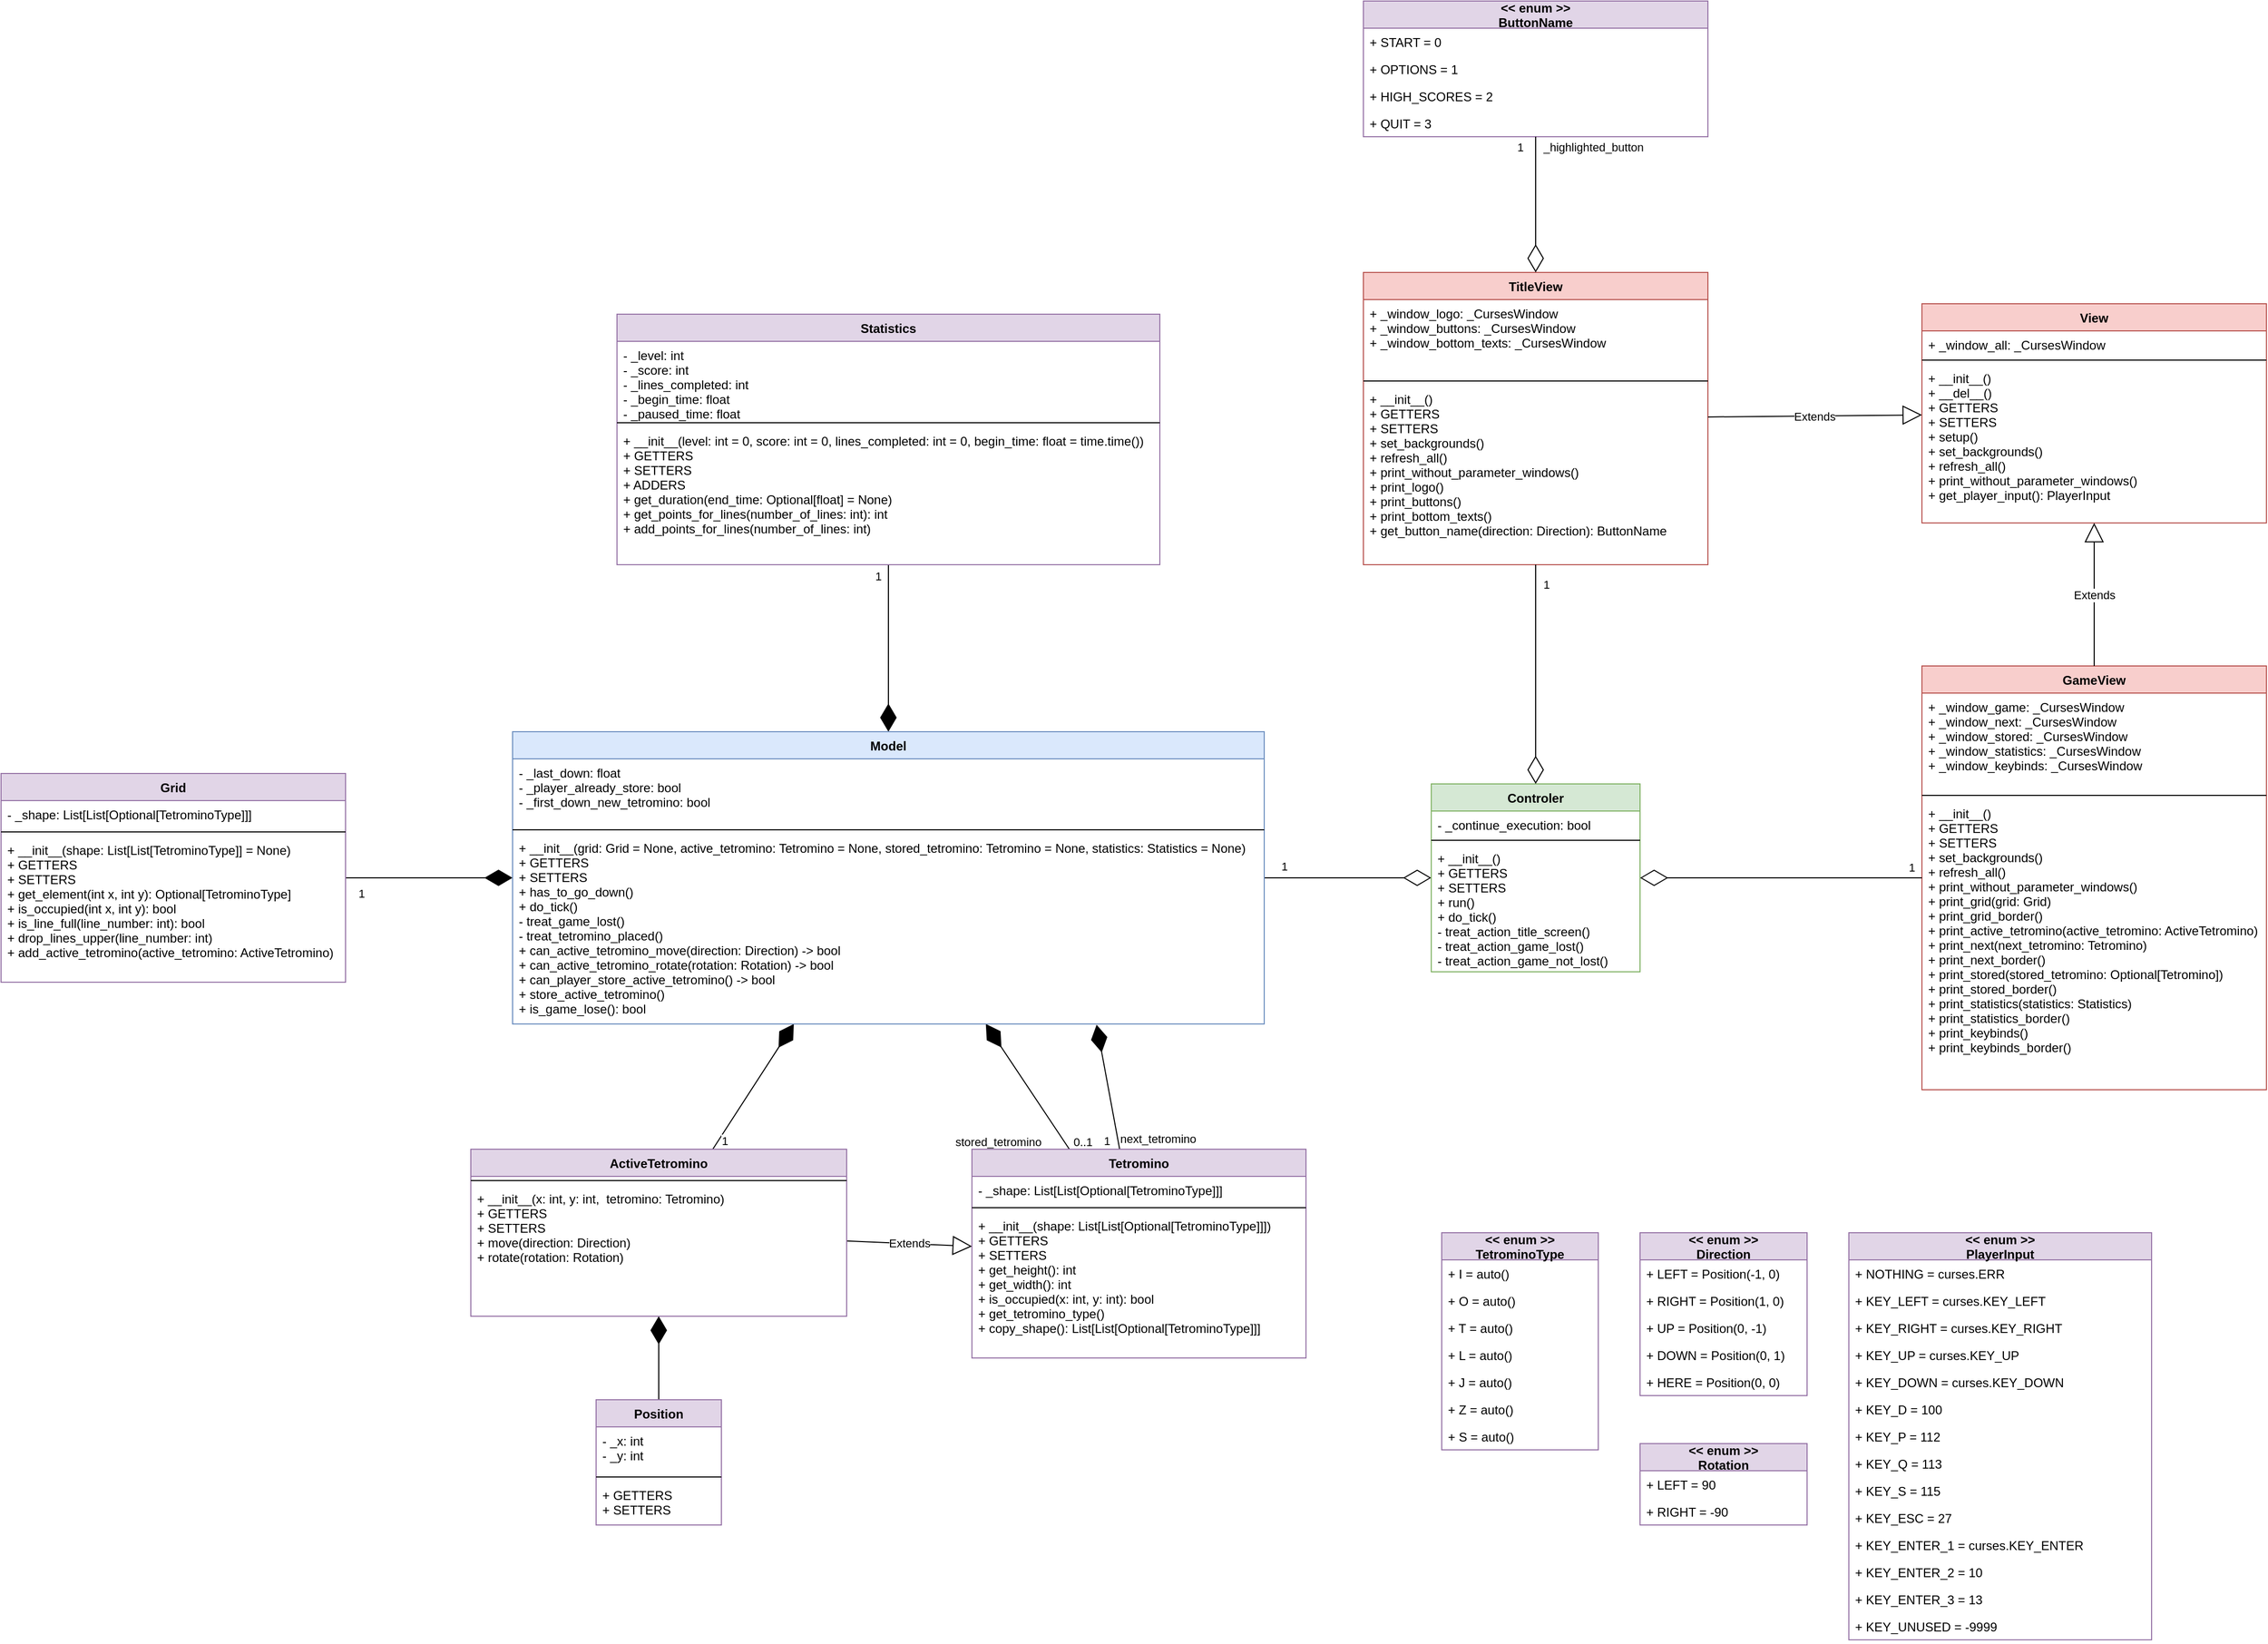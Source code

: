 <mxfile version="14.1.8" type="device"><diagram id="LG4WflgYfopz1KUowW6H" name="Page-1"><mxGraphModel dx="2118" dy="1608" grid="1" gridSize="10" guides="1" tooltips="1" connect="1" arrows="0" fold="1" page="0" pageScale="1" pageWidth="827" pageHeight="1169" math="0" shadow="0"><root><mxCell id="0"/><mxCell id="1" parent="0"/><mxCell id="iFen5r1rHBEtQb6zMY1m-44" value="" style="endArrow=diamondThin;endFill=1;endSize=24;html=1;" parent="1" source="iFen5r1rHBEtQb6zMY1m-32" target="iFen5r1rHBEtQb6zMY1m-1" edge="1"><mxGeometry width="160" relative="1" as="geometry"><mxPoint y="364" as="sourcePoint"/><mxPoint y="310" as="targetPoint"/></mxGeometry></mxCell><mxCell id="iFen5r1rHBEtQb6zMY1m-71" value="1" style="edgeLabel;html=1;align=center;verticalAlign=middle;resizable=0;points=[];" parent="iFen5r1rHBEtQb6zMY1m-44" vertex="1" connectable="0"><mxGeometry x="-0.359" y="2" relative="1" as="geometry"><mxPoint x="-12" y="-41" as="offset"/></mxGeometry></mxCell><mxCell id="iFen5r1rHBEtQb6zMY1m-59" value="" style="endArrow=diamondThin;endFill=1;endSize=24;html=1;" parent="1" source="iFen5r1rHBEtQb6zMY1m-61" target="iFen5r1rHBEtQb6zMY1m-1" edge="1"><mxGeometry width="160" relative="1" as="geometry"><mxPoint x="270.0" y="388" as="sourcePoint"/><mxPoint x="80" y="262" as="targetPoint"/></mxGeometry></mxCell><mxCell id="iFen5r1rHBEtQb6zMY1m-60" value="1" style="edgeLabel;html=1;align=center;verticalAlign=middle;resizable=0;points=[];" parent="iFen5r1rHBEtQb6zMY1m-59" vertex="1" connectable="0"><mxGeometry x="-0.109" y="1" relative="1" as="geometry"><mxPoint x="-56.86" y="16.0" as="offset"/></mxGeometry></mxCell><mxCell id="iFen5r1rHBEtQb6zMY1m-72" value="" style="endArrow=diamondThin;endFill=1;endSize=24;html=1;" parent="1" source="iFen5r1rHBEtQb6zMY1m-65" target="iFen5r1rHBEtQb6zMY1m-1" edge="1"><mxGeometry width="160" relative="1" as="geometry"><mxPoint x="-40" y="372" as="sourcePoint"/><mxPoint x="20" y="302" as="targetPoint"/></mxGeometry></mxCell><mxCell id="iFen5r1rHBEtQb6zMY1m-74" value="stored_tetromino" style="edgeLabel;html=1;align=center;verticalAlign=middle;resizable=0;points=[];" parent="iFen5r1rHBEtQb6zMY1m-72" vertex="1" connectable="0"><mxGeometry x="-0.534" relative="1" as="geometry"><mxPoint x="-50.41" y="20.48" as="offset"/></mxGeometry></mxCell><mxCell id="moJaDbSJVLeKUr4o8YDT-9" value="0..1" style="edgeLabel;html=1;align=center;verticalAlign=middle;resizable=0;points=[];" parent="iFen5r1rHBEtQb6zMY1m-72" vertex="1" connectable="0"><mxGeometry x="-0.38" y="-1" relative="1" as="geometry"><mxPoint x="36.38" y="30.77" as="offset"/></mxGeometry></mxCell><mxCell id="iFen5r1rHBEtQb6zMY1m-75" value="" style="endArrow=diamondThin;endFill=1;endSize=24;html=1;" parent="1" source="MVBauPSFIROXOEQPaAqL-12" target="iFen5r1rHBEtQb6zMY1m-1" edge="1"><mxGeometry width="160" relative="1" as="geometry"><mxPoint x="-80" y="362" as="sourcePoint"/><mxPoint x="-54.717" y="270" as="targetPoint"/><Array as="points"/></mxGeometry></mxCell><mxCell id="iFen5r1rHBEtQb6zMY1m-76" value="1" style="edgeLabel;html=1;align=center;verticalAlign=middle;resizable=0;points=[];" parent="iFen5r1rHBEtQb6zMY1m-75" vertex="1" connectable="0"><mxGeometry x="-0.702" relative="1" as="geometry"><mxPoint x="-1.1" y="10.05" as="offset"/></mxGeometry></mxCell><mxCell id="MVBauPSFIROXOEQPaAqL-9" value="" style="endArrow=diamondThin;endFill=1;endSize=24;html=1;" parent="1" source="MVBauPSFIROXOEQPaAqL-5" target="MVBauPSFIROXOEQPaAqL-12" edge="1"><mxGeometry width="160" relative="1" as="geometry"><mxPoint x="-770" y="340" as="sourcePoint"/><mxPoint x="-610" y="340" as="targetPoint"/></mxGeometry></mxCell><mxCell id="MVBauPSFIROXOEQPaAqL-16" value="1" style="edgeLabel;html=1;align=center;verticalAlign=middle;resizable=0;points=[];" parent="MVBauPSFIROXOEQPaAqL-9" vertex="1" connectable="0"><mxGeometry x="-0.307" y="1" relative="1" as="geometry"><mxPoint x="-28.13" y="30.75" as="offset"/></mxGeometry></mxCell><mxCell id="MVBauPSFIROXOEQPaAqL-18" value="Extends" style="endArrow=block;endSize=16;endFill=0;html=1;" parent="1" source="MVBauPSFIROXOEQPaAqL-12" target="iFen5r1rHBEtQb6zMY1m-65" edge="1"><mxGeometry width="160" relative="1" as="geometry"><mxPoint x="-800" y="380" as="sourcePoint"/><mxPoint x="-640" y="380" as="targetPoint"/></mxGeometry></mxCell><mxCell id="OhlwuKTcIDxxPLKMGdSg-33" value="" style="endArrow=diamondThin;endFill=0;endSize=24;html=1;" parent="1" source="iFen5r1rHBEtQb6zMY1m-1" target="iFen5r1rHBEtQb6zMY1m-9" edge="1"><mxGeometry width="160" relative="1" as="geometry"><mxPoint x="130" y="360" as="sourcePoint"/><mxPoint x="290" y="360" as="targetPoint"/></mxGeometry></mxCell><mxCell id="OhlwuKTcIDxxPLKMGdSg-35" value="1" style="edgeLabel;html=1;align=center;verticalAlign=middle;resizable=0;points=[];" parent="OhlwuKTcIDxxPLKMGdSg-33" vertex="1" connectable="0"><mxGeometry x="-0.552" y="-1" relative="1" as="geometry"><mxPoint x="-16.91" y="-11.79" as="offset"/></mxGeometry></mxCell><mxCell id="moJaDbSJVLeKUr4o8YDT-6" value="" style="endArrow=diamondThin;endFill=1;endSize=24;html=1;entryX=0.777;entryY=1.004;entryDx=0;entryDy=0;entryPerimeter=0;" parent="1" source="iFen5r1rHBEtQb6zMY1m-65" target="iFen5r1rHBEtQb6zMY1m-4" edge="1"><mxGeometry width="160" relative="1" as="geometry"><mxPoint x="-76.583" y="460" as="sourcePoint"/><mxPoint x="110" y="310" as="targetPoint"/></mxGeometry></mxCell><mxCell id="moJaDbSJVLeKUr4o8YDT-7" value="1" style="edgeLabel;html=1;align=center;verticalAlign=middle;resizable=0;points=[];" parent="moJaDbSJVLeKUr4o8YDT-6" vertex="1" connectable="0"><mxGeometry x="-0.702" relative="1" as="geometry"><mxPoint x="-9.9" y="9.34" as="offset"/></mxGeometry></mxCell><mxCell id="moJaDbSJVLeKUr4o8YDT-8" value="next_tetromino" style="edgeLabel;html=1;align=center;verticalAlign=middle;resizable=0;points=[];" parent="moJaDbSJVLeKUr4o8YDT-6" vertex="1" connectable="0"><mxGeometry x="-0.534" relative="1" as="geometry"><mxPoint x="41.12" y="17.85" as="offset"/></mxGeometry></mxCell><mxCell id="iFen5r1rHBEtQb6zMY1m-1" value="Model" style="swimlane;fontStyle=1;align=center;verticalAlign=top;childLayout=stackLayout;horizontal=1;startSize=26;horizontalStack=0;resizeParent=1;resizeParentMax=0;resizeLast=0;collapsible=1;marginBottom=0;fillColor=#dae8fc;strokeColor=#6c8ebf;" parent="1" vertex="1"><mxGeometry x="-640" y="120" width="720" height="280" as="geometry"/></mxCell><mxCell id="X7-QtXT8SbnJkA-zZ8C0-3" value="- _last_down: float&#10;- _player_already_store: bool&#10;- _first_down_new_tetromino: bool" style="text;strokeColor=none;fillColor=none;align=left;verticalAlign=top;spacingLeft=4;spacingRight=4;overflow=hidden;rotatable=0;points=[[0,0.5],[1,0.5]];portConstraint=eastwest;" parent="iFen5r1rHBEtQb6zMY1m-1" vertex="1"><mxGeometry y="26" width="720" height="64" as="geometry"/></mxCell><mxCell id="iFen5r1rHBEtQb6zMY1m-3" value="" style="line;strokeWidth=1;fillColor=none;align=left;verticalAlign=middle;spacingTop=-1;spacingLeft=3;spacingRight=3;rotatable=0;labelPosition=right;points=[];portConstraint=eastwest;" parent="iFen5r1rHBEtQb6zMY1m-1" vertex="1"><mxGeometry y="90" width="720" height="8" as="geometry"/></mxCell><mxCell id="iFen5r1rHBEtQb6zMY1m-4" value="+ __init__(grid: Grid = None, active_tetromino: Tetromino = None, stored_tetromino: Tetromino = None, statistics: Statistics = None)&#10;+ GETTERS&#10;+ SETTERS&#10;+ has_to_go_down()&#10;+ do_tick()&#10;- treat_game_lost()&#10;- treat_tetromino_placed()&#10;+ can_active_tetromino_move(direction: Direction) -&gt; bool&#10;+ can_active_tetromino_rotate(rotation: Rotation) -&gt; bool&#10;+ can_player_store_active_tetromino() -&gt; bool&#10;+ store_active_tetromino()&#10;+ is_game_lose(): bool" style="text;strokeColor=none;fillColor=none;align=left;verticalAlign=top;spacingLeft=4;spacingRight=4;overflow=hidden;rotatable=0;points=[[0,0.5],[1,0.5]];portConstraint=eastwest;" parent="iFen5r1rHBEtQb6zMY1m-1" vertex="1"><mxGeometry y="98" width="720" height="182" as="geometry"/></mxCell><mxCell id="iFen5r1rHBEtQb6zMY1m-5" value="GameView" style="swimlane;fontStyle=1;align=center;verticalAlign=top;childLayout=stackLayout;horizontal=1;startSize=26;horizontalStack=0;resizeParent=1;resizeParentMax=0;resizeLast=0;collapsible=1;marginBottom=0;fillColor=#f8cecc;strokeColor=#b85450;" parent="1" vertex="1"><mxGeometry x="710" y="57" width="330" height="406" as="geometry"/></mxCell><mxCell id="iFen5r1rHBEtQb6zMY1m-6" value="+ _window_game: _CursesWindow&#10;+ _window_next: _CursesWindow&#10;+ _window_stored: _CursesWindow&#10;+ _window_statistics: _CursesWindow&#10;+ _window_keybinds: _CursesWindow" style="text;strokeColor=none;fillColor=none;align=left;verticalAlign=top;spacingLeft=4;spacingRight=4;overflow=hidden;rotatable=0;points=[[0,0.5],[1,0.5]];portConstraint=eastwest;" parent="iFen5r1rHBEtQb6zMY1m-5" vertex="1"><mxGeometry y="26" width="330" height="94" as="geometry"/></mxCell><mxCell id="iFen5r1rHBEtQb6zMY1m-7" value="" style="line;strokeWidth=1;fillColor=none;align=left;verticalAlign=middle;spacingTop=-1;spacingLeft=3;spacingRight=3;rotatable=0;labelPosition=right;points=[];portConstraint=eastwest;" parent="iFen5r1rHBEtQb6zMY1m-5" vertex="1"><mxGeometry y="120" width="330" height="8" as="geometry"/></mxCell><mxCell id="iFen5r1rHBEtQb6zMY1m-8" value="+ __init__()&#10;+ GETTERS&#10;+ SETTERS&#10;+ set_backgrounds()&#10;+ refresh_all()&#10;+ print_without_parameter_windows()&#10;+ print_grid(grid: Grid)&#10;+ print_grid_border()&#10;+ print_active_tetromino(active_tetromino: ActiveTetromino)&#10;+ print_next(next_tetromino: Tetromino)&#10;+ print_next_border()&#10;+ print_stored(stored_tetromino: Optional[Tetromino])&#10;+ print_stored_border()&#10;+ print_statistics(statistics: Statistics)&#10;+ print_statistics_border()&#10;+ print_keybinds()&#10;+ print_keybinds_border()" style="text;strokeColor=none;fillColor=none;align=left;verticalAlign=top;spacingLeft=4;spacingRight=4;overflow=hidden;rotatable=0;points=[[0,0.5],[1,0.5]];portConstraint=eastwest;" parent="iFen5r1rHBEtQb6zMY1m-5" vertex="1"><mxGeometry y="128" width="330" height="278" as="geometry"/></mxCell><mxCell id="iFen5r1rHBEtQb6zMY1m-61" value="Grid" style="swimlane;fontStyle=1;align=center;verticalAlign=top;childLayout=stackLayout;horizontal=1;startSize=26;horizontalStack=0;resizeParent=1;resizeParentMax=0;resizeLast=0;collapsible=1;marginBottom=0;fillColor=#e1d5e7;strokeColor=#9673a6;" parent="1" vertex="1"><mxGeometry x="-1130" y="160" width="330" height="200" as="geometry"/></mxCell><mxCell id="iFen5r1rHBEtQb6zMY1m-62" value="- _shape: List[List[Optional[TetrominoType]]]" style="text;strokeColor=none;fillColor=none;align=left;verticalAlign=top;spacingLeft=4;spacingRight=4;overflow=hidden;rotatable=0;points=[[0,0.5],[1,0.5]];portConstraint=eastwest;" parent="iFen5r1rHBEtQb6zMY1m-61" vertex="1"><mxGeometry y="26" width="330" height="26" as="geometry"/></mxCell><mxCell id="iFen5r1rHBEtQb6zMY1m-63" value="" style="line;strokeWidth=1;fillColor=none;align=left;verticalAlign=middle;spacingTop=-1;spacingLeft=3;spacingRight=3;rotatable=0;labelPosition=right;points=[];portConstraint=eastwest;" parent="iFen5r1rHBEtQb6zMY1m-61" vertex="1"><mxGeometry y="52" width="330" height="8" as="geometry"/></mxCell><mxCell id="iFen5r1rHBEtQb6zMY1m-64" value="+ __init__(shape: List[List[TetrominoType]] = None)&#10;+ GETTERS&#10;+ SETTERS&#10;+ get_element(int x, int y): Optional[TetrominoType]&#10;+ is_occupied(int x, int y): bool&#10;+ is_line_full(line_number: int): bool&#10;+ drop_lines_upper(line_number: int)&#10;+ add_active_tetromino(active_tetromino: ActiveTetromino)" style="text;strokeColor=none;fillColor=none;align=left;verticalAlign=top;spacingLeft=4;spacingRight=4;overflow=hidden;rotatable=0;points=[[0,0.5],[1,0.5]];portConstraint=eastwest;" parent="iFen5r1rHBEtQb6zMY1m-61" vertex="1"><mxGeometry y="60" width="330" height="140" as="geometry"/></mxCell><mxCell id="iFen5r1rHBEtQb6zMY1m-32" value="Statistics" style="swimlane;fontStyle=1;align=center;verticalAlign=top;childLayout=stackLayout;horizontal=1;startSize=26;horizontalStack=0;resizeParent=1;resizeParentMax=0;resizeLast=0;collapsible=1;marginBottom=0;fillColor=#e1d5e7;strokeColor=#9673a6;" parent="1" vertex="1"><mxGeometry x="-540" y="-280" width="520" height="240" as="geometry"/></mxCell><mxCell id="iFen5r1rHBEtQb6zMY1m-33" value="- _level: int&#10;- _score: int&#10;- _lines_completed: int&#10;- _begin_time: float&#10;- _paused_time: float" style="text;strokeColor=none;fillColor=none;align=left;verticalAlign=top;spacingLeft=4;spacingRight=4;overflow=hidden;rotatable=0;points=[[0,0.5],[1,0.5]];portConstraint=eastwest;" parent="iFen5r1rHBEtQb6zMY1m-32" vertex="1"><mxGeometry y="26" width="520" height="74" as="geometry"/></mxCell><mxCell id="iFen5r1rHBEtQb6zMY1m-34" value="" style="line;strokeWidth=1;fillColor=none;align=left;verticalAlign=middle;spacingTop=-1;spacingLeft=3;spacingRight=3;rotatable=0;labelPosition=right;points=[];portConstraint=eastwest;" parent="iFen5r1rHBEtQb6zMY1m-32" vertex="1"><mxGeometry y="100" width="520" height="8" as="geometry"/></mxCell><mxCell id="iFen5r1rHBEtQb6zMY1m-35" value="+ __init__(level: int = 0, score: int = 0, lines_completed: int = 0, begin_time: float = time.time())&#10;+ GETTERS&#10;+ SETTERS&#10;+ ADDERS&#10;+ get_duration(end_time: Optional[float] = None)&#10;+ get_points_for_lines(number_of_lines: int): int&#10;+ add_points_for_lines(number_of_lines: int)" style="text;strokeColor=none;fillColor=none;align=left;verticalAlign=top;spacingLeft=4;spacingRight=4;overflow=hidden;rotatable=0;points=[[0,0.5],[1,0.5]];portConstraint=eastwest;" parent="iFen5r1rHBEtQb6zMY1m-32" vertex="1"><mxGeometry y="108" width="520" height="132" as="geometry"/></mxCell><mxCell id="MVBauPSFIROXOEQPaAqL-5" value="Position" style="swimlane;fontStyle=1;align=center;verticalAlign=top;childLayout=stackLayout;horizontal=1;startSize=26;horizontalStack=0;resizeParent=1;resizeParentMax=0;resizeLast=0;collapsible=1;marginBottom=0;fillColor=#e1d5e7;strokeColor=#9673a6;" parent="1" vertex="1"><mxGeometry x="-560" y="760" width="120" height="120" as="geometry"/></mxCell><mxCell id="MVBauPSFIROXOEQPaAqL-6" value="- _x: int&#10;- _y: int" style="text;strokeColor=none;fillColor=none;align=left;verticalAlign=top;spacingLeft=4;spacingRight=4;overflow=hidden;rotatable=0;points=[[0,0.5],[1,0.5]];portConstraint=eastwest;" parent="MVBauPSFIROXOEQPaAqL-5" vertex="1"><mxGeometry y="26" width="120" height="44" as="geometry"/></mxCell><mxCell id="MVBauPSFIROXOEQPaAqL-7" value="" style="line;strokeWidth=1;fillColor=none;align=left;verticalAlign=middle;spacingTop=-1;spacingLeft=3;spacingRight=3;rotatable=0;labelPosition=right;points=[];portConstraint=eastwest;" parent="MVBauPSFIROXOEQPaAqL-5" vertex="1"><mxGeometry y="70" width="120" height="8" as="geometry"/></mxCell><mxCell id="MVBauPSFIROXOEQPaAqL-8" value="+ GETTERS&#10;+ SETTERS" style="text;strokeColor=none;fillColor=none;align=left;verticalAlign=top;spacingLeft=4;spacingRight=4;overflow=hidden;rotatable=0;points=[[0,0.5],[1,0.5]];portConstraint=eastwest;" parent="MVBauPSFIROXOEQPaAqL-5" vertex="1"><mxGeometry y="78" width="120" height="42" as="geometry"/></mxCell><mxCell id="OhlwuKTcIDxxPLKMGdSg-6" value="&lt;&lt; enum &gt;&gt;&#10;TetrominoType" style="swimlane;fontStyle=1;childLayout=stackLayout;horizontal=1;startSize=26;fillColor=#e1d5e7;horizontalStack=0;resizeParent=1;resizeParentMax=0;resizeLast=0;collapsible=1;marginBottom=0;rounded=0;strokeColor=#9673a6;" parent="1" vertex="1"><mxGeometry x="250" y="600" width="150" height="208" as="geometry"/></mxCell><mxCell id="OhlwuKTcIDxxPLKMGdSg-7" value="+ I = auto()" style="text;strokeColor=none;fillColor=none;align=left;verticalAlign=top;spacingLeft=4;spacingRight=4;overflow=hidden;rotatable=0;points=[[0,0.5],[1,0.5]];portConstraint=eastwest;" parent="OhlwuKTcIDxxPLKMGdSg-6" vertex="1"><mxGeometry y="26" width="150" height="26" as="geometry"/></mxCell><mxCell id="OhlwuKTcIDxxPLKMGdSg-8" value="+ O = auto()" style="text;strokeColor=none;fillColor=none;align=left;verticalAlign=top;spacingLeft=4;spacingRight=4;overflow=hidden;rotatable=0;points=[[0,0.5],[1,0.5]];portConstraint=eastwest;" parent="OhlwuKTcIDxxPLKMGdSg-6" vertex="1"><mxGeometry y="52" width="150" height="26" as="geometry"/></mxCell><mxCell id="OhlwuKTcIDxxPLKMGdSg-9" value="+ T = auto()" style="text;strokeColor=none;fillColor=none;align=left;verticalAlign=top;spacingLeft=4;spacingRight=4;overflow=hidden;rotatable=0;points=[[0,0.5],[1,0.5]];portConstraint=eastwest;" parent="OhlwuKTcIDxxPLKMGdSg-6" vertex="1"><mxGeometry y="78" width="150" height="26" as="geometry"/></mxCell><mxCell id="OhlwuKTcIDxxPLKMGdSg-10" value="+ L = auto()" style="text;strokeColor=none;fillColor=none;align=left;verticalAlign=top;spacingLeft=4;spacingRight=4;overflow=hidden;rotatable=0;points=[[0,0.5],[1,0.5]];portConstraint=eastwest;" parent="OhlwuKTcIDxxPLKMGdSg-6" vertex="1"><mxGeometry y="104" width="150" height="26" as="geometry"/></mxCell><mxCell id="OhlwuKTcIDxxPLKMGdSg-11" value="+ J = auto()" style="text;strokeColor=none;fillColor=none;align=left;verticalAlign=top;spacingLeft=4;spacingRight=4;overflow=hidden;rotatable=0;points=[[0,0.5],[1,0.5]];portConstraint=eastwest;" parent="OhlwuKTcIDxxPLKMGdSg-6" vertex="1"><mxGeometry y="130" width="150" height="26" as="geometry"/></mxCell><mxCell id="OhlwuKTcIDxxPLKMGdSg-12" value="+ Z = auto()" style="text;strokeColor=none;fillColor=none;align=left;verticalAlign=top;spacingLeft=4;spacingRight=4;overflow=hidden;rotatable=0;points=[[0,0.5],[1,0.5]];portConstraint=eastwest;" parent="OhlwuKTcIDxxPLKMGdSg-6" vertex="1"><mxGeometry y="156" width="150" height="26" as="geometry"/></mxCell><mxCell id="OhlwuKTcIDxxPLKMGdSg-13" value="+ S = auto()" style="text;strokeColor=none;fillColor=none;align=left;verticalAlign=top;spacingLeft=4;spacingRight=4;overflow=hidden;rotatable=0;points=[[0,0.5],[1,0.5]];portConstraint=eastwest;" parent="OhlwuKTcIDxxPLKMGdSg-6" vertex="1"><mxGeometry y="182" width="150" height="26" as="geometry"/></mxCell><mxCell id="OhlwuKTcIDxxPLKMGdSg-1" value="&lt;&lt; enum &gt;&gt;&#10;Direction" style="swimlane;fontStyle=1;childLayout=stackLayout;horizontal=1;startSize=26;fillColor=#e1d5e7;horizontalStack=0;resizeParent=1;resizeParentMax=0;resizeLast=0;collapsible=1;marginBottom=0;rounded=0;strokeColor=#9673a6;" parent="1" vertex="1"><mxGeometry x="440" y="600" width="160" height="156" as="geometry"/></mxCell><mxCell id="OhlwuKTcIDxxPLKMGdSg-2" value="+ LEFT = Position(-1, 0)" style="text;strokeColor=none;fillColor=none;align=left;verticalAlign=top;spacingLeft=4;spacingRight=4;overflow=hidden;rotatable=0;points=[[0,0.5],[1,0.5]];portConstraint=eastwest;" parent="OhlwuKTcIDxxPLKMGdSg-1" vertex="1"><mxGeometry y="26" width="160" height="26" as="geometry"/></mxCell><mxCell id="OhlwuKTcIDxxPLKMGdSg-3" value="+ RIGHT = Position(1, 0)" style="text;strokeColor=none;fillColor=none;align=left;verticalAlign=top;spacingLeft=4;spacingRight=4;overflow=hidden;rotatable=0;points=[[0,0.5],[1,0.5]];portConstraint=eastwest;" parent="OhlwuKTcIDxxPLKMGdSg-1" vertex="1"><mxGeometry y="52" width="160" height="26" as="geometry"/></mxCell><mxCell id="OhlwuKTcIDxxPLKMGdSg-4" value="+ UP = Position(0, -1)" style="text;strokeColor=none;fillColor=none;align=left;verticalAlign=top;spacingLeft=4;spacingRight=4;overflow=hidden;rotatable=0;points=[[0,0.5],[1,0.5]];portConstraint=eastwest;" parent="OhlwuKTcIDxxPLKMGdSg-1" vertex="1"><mxGeometry y="78" width="160" height="26" as="geometry"/></mxCell><mxCell id="OhlwuKTcIDxxPLKMGdSg-5" value="+ DOWN = Position(0, 1)" style="text;strokeColor=none;fillColor=none;align=left;verticalAlign=top;spacingLeft=4;spacingRight=4;overflow=hidden;rotatable=0;points=[[0,0.5],[1,0.5]];portConstraint=eastwest;" parent="OhlwuKTcIDxxPLKMGdSg-1" vertex="1"><mxGeometry y="104" width="160" height="26" as="geometry"/></mxCell><mxCell id="7hA9GOnzJi19So7cGcxj-12" value="+ HERE = Position(0, 0)" style="text;strokeColor=none;fillColor=none;align=left;verticalAlign=top;spacingLeft=4;spacingRight=4;overflow=hidden;rotatable=0;points=[[0,0.5],[1,0.5]];portConstraint=eastwest;" parent="OhlwuKTcIDxxPLKMGdSg-1" vertex="1"><mxGeometry y="130" width="160" height="26" as="geometry"/></mxCell><mxCell id="WoiUtM-KlNbkohvhJhuJ-2" value="&lt;&lt; enum &gt;&gt;&#10;PlayerInput" style="swimlane;fontStyle=1;childLayout=stackLayout;horizontal=1;startSize=26;fillColor=#e1d5e7;horizontalStack=0;resizeParent=1;resizeParentMax=0;resizeLast=0;collapsible=1;marginBottom=0;rounded=0;strokeColor=#9673a6;" parent="1" vertex="1"><mxGeometry x="640" y="600" width="290" height="390" as="geometry"/></mxCell><mxCell id="WoiUtM-KlNbkohvhJhuJ-3" value="+ NOTHING = curses.ERR" style="text;strokeColor=none;fillColor=none;align=left;verticalAlign=top;spacingLeft=4;spacingRight=4;overflow=hidden;rotatable=0;points=[[0,0.5],[1,0.5]];portConstraint=eastwest;" parent="WoiUtM-KlNbkohvhJhuJ-2" vertex="1"><mxGeometry y="26" width="290" height="26" as="geometry"/></mxCell><mxCell id="WoiUtM-KlNbkohvhJhuJ-4" value="+ KEY_LEFT = curses.KEY_LEFT" style="text;strokeColor=none;fillColor=none;align=left;verticalAlign=top;spacingLeft=4;spacingRight=4;overflow=hidden;rotatable=0;points=[[0,0.5],[1,0.5]];portConstraint=eastwest;" parent="WoiUtM-KlNbkohvhJhuJ-2" vertex="1"><mxGeometry y="52" width="290" height="26" as="geometry"/></mxCell><mxCell id="WoiUtM-KlNbkohvhJhuJ-5" value="+ KEY_RIGHT = curses.KEY_RIGHT" style="text;strokeColor=none;fillColor=none;align=left;verticalAlign=top;spacingLeft=4;spacingRight=4;overflow=hidden;rotatable=0;points=[[0,0.5],[1,0.5]];portConstraint=eastwest;" parent="WoiUtM-KlNbkohvhJhuJ-2" vertex="1"><mxGeometry y="78" width="290" height="26" as="geometry"/></mxCell><mxCell id="WoiUtM-KlNbkohvhJhuJ-6" value="+ KEY_UP = curses.KEY_UP" style="text;strokeColor=none;fillColor=none;align=left;verticalAlign=top;spacingLeft=4;spacingRight=4;overflow=hidden;rotatable=0;points=[[0,0.5],[1,0.5]];portConstraint=eastwest;" parent="WoiUtM-KlNbkohvhJhuJ-2" vertex="1"><mxGeometry y="104" width="290" height="26" as="geometry"/></mxCell><mxCell id="WoiUtM-KlNbkohvhJhuJ-7" value="+ KEY_DOWN = curses.KEY_DOWN" style="text;strokeColor=none;fillColor=none;align=left;verticalAlign=top;spacingLeft=4;spacingRight=4;overflow=hidden;rotatable=0;points=[[0,0.5],[1,0.5]];portConstraint=eastwest;" parent="WoiUtM-KlNbkohvhJhuJ-2" vertex="1"><mxGeometry y="130" width="290" height="26" as="geometry"/></mxCell><mxCell id="X7-QtXT8SbnJkA-zZ8C0-2" value="+ KEY_D = 100" style="text;strokeColor=none;fillColor=none;align=left;verticalAlign=top;spacingLeft=4;spacingRight=4;overflow=hidden;rotatable=0;points=[[0,0.5],[1,0.5]];portConstraint=eastwest;" parent="WoiUtM-KlNbkohvhJhuJ-2" vertex="1"><mxGeometry y="156" width="290" height="26" as="geometry"/></mxCell><mxCell id="X7-QtXT8SbnJkA-zZ8C0-1" value="+ KEY_P = 112" style="text;strokeColor=none;fillColor=none;align=left;verticalAlign=top;spacingLeft=4;spacingRight=4;overflow=hidden;rotatable=0;points=[[0,0.5],[1,0.5]];portConstraint=eastwest;" parent="WoiUtM-KlNbkohvhJhuJ-2" vertex="1"><mxGeometry y="182" width="290" height="26" as="geometry"/></mxCell><mxCell id="WoiUtM-KlNbkohvhJhuJ-8" value="+ KEY_Q = 113" style="text;strokeColor=none;fillColor=none;align=left;verticalAlign=top;spacingLeft=4;spacingRight=4;overflow=hidden;rotatable=0;points=[[0,0.5],[1,0.5]];portConstraint=eastwest;" parent="WoiUtM-KlNbkohvhJhuJ-2" vertex="1"><mxGeometry y="208" width="290" height="26" as="geometry"/></mxCell><mxCell id="WoiUtM-KlNbkohvhJhuJ-10" value="+ KEY_S = 115" style="text;strokeColor=none;fillColor=none;align=left;verticalAlign=top;spacingLeft=4;spacingRight=4;overflow=hidden;rotatable=0;points=[[0,0.5],[1,0.5]];portConstraint=eastwest;" parent="WoiUtM-KlNbkohvhJhuJ-2" vertex="1"><mxGeometry y="234" width="290" height="26" as="geometry"/></mxCell><mxCell id="WoiUtM-KlNbkohvhJhuJ-11" value="+ KEY_ESC = 27" style="text;strokeColor=none;fillColor=none;align=left;verticalAlign=top;spacingLeft=4;spacingRight=4;overflow=hidden;rotatable=0;points=[[0,0.5],[1,0.5]];portConstraint=eastwest;" parent="WoiUtM-KlNbkohvhJhuJ-2" vertex="1"><mxGeometry y="260" width="290" height="26" as="geometry"/></mxCell><mxCell id="c41VocNpJX_-mYFgQ4Ur-13" value="+ KEY_ENTER_1 = curses.KEY_ENTER" style="text;strokeColor=none;fillColor=none;align=left;verticalAlign=top;spacingLeft=4;spacingRight=4;overflow=hidden;rotatable=0;points=[[0,0.5],[1,0.5]];portConstraint=eastwest;" parent="WoiUtM-KlNbkohvhJhuJ-2" vertex="1"><mxGeometry y="286" width="290" height="26" as="geometry"/></mxCell><mxCell id="c41VocNpJX_-mYFgQ4Ur-14" value="+ KEY_ENTER_2 = 10" style="text;strokeColor=none;fillColor=none;align=left;verticalAlign=top;spacingLeft=4;spacingRight=4;overflow=hidden;rotatable=0;points=[[0,0.5],[1,0.5]];portConstraint=eastwest;" parent="WoiUtM-KlNbkohvhJhuJ-2" vertex="1"><mxGeometry y="312" width="290" height="26" as="geometry"/></mxCell><mxCell id="c41VocNpJX_-mYFgQ4Ur-15" value="+ KEY_ENTER_3 = 13" style="text;strokeColor=none;fillColor=none;align=left;verticalAlign=top;spacingLeft=4;spacingRight=4;overflow=hidden;rotatable=0;points=[[0,0.5],[1,0.5]];portConstraint=eastwest;" parent="WoiUtM-KlNbkohvhJhuJ-2" vertex="1"><mxGeometry y="338" width="290" height="26" as="geometry"/></mxCell><mxCell id="c41VocNpJX_-mYFgQ4Ur-16" value="+ KEY_UNUSED = -9999" style="text;strokeColor=none;fillColor=none;align=left;verticalAlign=top;spacingLeft=4;spacingRight=4;overflow=hidden;rotatable=0;points=[[0,0.5],[1,0.5]];portConstraint=eastwest;" parent="WoiUtM-KlNbkohvhJhuJ-2" vertex="1"><mxGeometry y="364" width="290" height="26" as="geometry"/></mxCell><mxCell id="moJaDbSJVLeKUr4o8YDT-1" value="&lt;&lt; enum &gt;&gt;&#10;Rotation" style="swimlane;fontStyle=1;childLayout=stackLayout;horizontal=1;startSize=26;fillColor=#e1d5e7;horizontalStack=0;resizeParent=1;resizeParentMax=0;resizeLast=0;collapsible=1;marginBottom=0;rounded=0;strokeColor=#9673a6;" parent="1" vertex="1"><mxGeometry x="440" y="802" width="160" height="78" as="geometry"/></mxCell><mxCell id="moJaDbSJVLeKUr4o8YDT-2" value="+ LEFT = 90" style="text;strokeColor=none;fillColor=none;align=left;verticalAlign=top;spacingLeft=4;spacingRight=4;overflow=hidden;rotatable=0;points=[[0,0.5],[1,0.5]];portConstraint=eastwest;" parent="moJaDbSJVLeKUr4o8YDT-1" vertex="1"><mxGeometry y="26" width="160" height="26" as="geometry"/></mxCell><mxCell id="moJaDbSJVLeKUr4o8YDT-3" value="+ RIGHT = -90" style="text;strokeColor=none;fillColor=none;align=left;verticalAlign=top;spacingLeft=4;spacingRight=4;overflow=hidden;rotatable=0;points=[[0,0.5],[1,0.5]];portConstraint=eastwest;" parent="moJaDbSJVLeKUr4o8YDT-1" vertex="1"><mxGeometry y="52" width="160" height="26" as="geometry"/></mxCell><mxCell id="iFen5r1rHBEtQb6zMY1m-65" value="Tetromino" style="swimlane;fontStyle=1;align=center;verticalAlign=top;childLayout=stackLayout;horizontal=1;startSize=26;horizontalStack=0;resizeParent=1;resizeParentMax=0;resizeLast=0;collapsible=1;marginBottom=0;fillColor=#e1d5e7;strokeColor=#9673a6;" parent="1" vertex="1"><mxGeometry x="-200" y="520" width="320" height="200" as="geometry"/></mxCell><mxCell id="iFen5r1rHBEtQb6zMY1m-66" value="- _shape: List[List[Optional[TetrominoType]]]" style="text;strokeColor=none;fillColor=none;align=left;verticalAlign=top;spacingLeft=4;spacingRight=4;overflow=hidden;rotatable=0;points=[[0,0.5],[1,0.5]];portConstraint=eastwest;" parent="iFen5r1rHBEtQb6zMY1m-65" vertex="1"><mxGeometry y="26" width="320" height="26" as="geometry"/></mxCell><mxCell id="iFen5r1rHBEtQb6zMY1m-67" value="" style="line;strokeWidth=1;fillColor=none;align=left;verticalAlign=middle;spacingTop=-1;spacingLeft=3;spacingRight=3;rotatable=0;labelPosition=right;points=[];portConstraint=eastwest;" parent="iFen5r1rHBEtQb6zMY1m-65" vertex="1"><mxGeometry y="52" width="320" height="8" as="geometry"/></mxCell><mxCell id="iFen5r1rHBEtQb6zMY1m-68" value="+ __init__(shape: List[List[Optional[TetrominoType]]])&#10;+ GETTERS&#10;+ SETTERS&#10;+ get_height(): int&#10;+ get_width(): int&#10;+ is_occupied(x: int, y: int): bool&#10;+ get_tetromino_type()&#10;+ copy_shape(): List[List[Optional[TetrominoType]]]" style="text;strokeColor=none;fillColor=none;align=left;verticalAlign=top;spacingLeft=4;spacingRight=4;overflow=hidden;rotatable=0;points=[[0,0.5],[1,0.5]];portConstraint=eastwest;" parent="iFen5r1rHBEtQb6zMY1m-65" vertex="1"><mxGeometry y="60" width="320" height="140" as="geometry"/></mxCell><mxCell id="MVBauPSFIROXOEQPaAqL-12" value="ActiveTetromino" style="swimlane;fontStyle=1;align=center;verticalAlign=top;childLayout=stackLayout;horizontal=1;startSize=26;horizontalStack=0;resizeParent=1;resizeParentMax=0;resizeLast=0;collapsible=1;marginBottom=0;fillColor=#e1d5e7;strokeColor=#9673a6;" parent="1" vertex="1"><mxGeometry x="-680" y="520" width="360" height="160" as="geometry"/></mxCell><mxCell id="MVBauPSFIROXOEQPaAqL-14" value="" style="line;strokeWidth=1;fillColor=none;align=left;verticalAlign=middle;spacingTop=-1;spacingLeft=3;spacingRight=3;rotatable=0;labelPosition=right;points=[];portConstraint=eastwest;" parent="MVBauPSFIROXOEQPaAqL-12" vertex="1"><mxGeometry y="26" width="360" height="8" as="geometry"/></mxCell><mxCell id="MVBauPSFIROXOEQPaAqL-15" value="+ __init__(x: int, y: int,  tetromino: Tetromino)&#10;+ GETTERS&#10;+ SETTERS&#10;+ move(direction: Direction)&#10;+ rotate(rotation: Rotation)" style="text;strokeColor=none;fillColor=none;align=left;verticalAlign=top;spacingLeft=4;spacingRight=4;overflow=hidden;rotatable=0;points=[[0,0.5],[1,0.5]];portConstraint=eastwest;" parent="MVBauPSFIROXOEQPaAqL-12" vertex="1"><mxGeometry y="34" width="360" height="126" as="geometry"/></mxCell><mxCell id="iFen5r1rHBEtQb6zMY1m-9" value="Controler" style="swimlane;fontStyle=1;align=center;verticalAlign=top;childLayout=stackLayout;horizontal=1;startSize=26;horizontalStack=0;resizeParent=1;resizeParentMax=0;resizeLast=0;collapsible=1;marginBottom=0;fillColor=#d5e8d4;strokeColor=#82b366;" parent="1" vertex="1"><mxGeometry x="240" y="170" width="200" height="180" as="geometry"/></mxCell><mxCell id="0OnR0u1HEcArz9-mL5rM-1" value="- _continue_execution: bool" style="text;strokeColor=none;fillColor=none;align=left;verticalAlign=top;spacingLeft=4;spacingRight=4;overflow=hidden;rotatable=0;points=[[0,0.5],[1,0.5]];portConstraint=eastwest;" parent="iFen5r1rHBEtQb6zMY1m-9" vertex="1"><mxGeometry y="26" width="200" height="24" as="geometry"/></mxCell><mxCell id="iFen5r1rHBEtQb6zMY1m-11" value="" style="line;strokeWidth=1;fillColor=none;align=left;verticalAlign=middle;spacingTop=-1;spacingLeft=3;spacingRight=3;rotatable=0;labelPosition=right;points=[];portConstraint=eastwest;" parent="iFen5r1rHBEtQb6zMY1m-9" vertex="1"><mxGeometry y="50" width="200" height="8" as="geometry"/></mxCell><mxCell id="iFen5r1rHBEtQb6zMY1m-12" value="+ __init__()&#10;+ GETTERS&#10;+ SETTERS&#10;+ run()&#10;+ do_tick()&#10;- treat_action_title_screen()&#10;- treat_action_game_lost()&#10;- treat_action_game_not_lost()" style="text;strokeColor=none;fillColor=none;align=left;verticalAlign=top;spacingLeft=4;spacingRight=4;overflow=hidden;rotatable=0;points=[[0,0.5],[1,0.5]];portConstraint=eastwest;" parent="iFen5r1rHBEtQb6zMY1m-9" vertex="1"><mxGeometry y="58" width="200" height="122" as="geometry"/></mxCell><mxCell id="W_FH1ZAwoz1LtIKZNORr-1" value="TitleView" style="swimlane;fontStyle=1;align=center;verticalAlign=top;childLayout=stackLayout;horizontal=1;startSize=26;horizontalStack=0;resizeParent=1;resizeParentMax=0;resizeLast=0;collapsible=1;marginBottom=0;fillColor=#f8cecc;strokeColor=#b85450;" parent="1" vertex="1"><mxGeometry x="175" y="-320" width="330" height="280" as="geometry"/></mxCell><mxCell id="W_FH1ZAwoz1LtIKZNORr-2" value="+ _window_logo: _CursesWindow&#10;+ _window_buttons: _CursesWindow&#10;+ _window_bottom_texts: _CursesWindow" style="text;strokeColor=none;fillColor=none;align=left;verticalAlign=top;spacingLeft=4;spacingRight=4;overflow=hidden;rotatable=0;points=[[0,0.5],[1,0.5]];portConstraint=eastwest;" parent="W_FH1ZAwoz1LtIKZNORr-1" vertex="1"><mxGeometry y="26" width="330" height="74" as="geometry"/></mxCell><mxCell id="W_FH1ZAwoz1LtIKZNORr-3" value="" style="line;strokeWidth=1;fillColor=none;align=left;verticalAlign=middle;spacingTop=-1;spacingLeft=3;spacingRight=3;rotatable=0;labelPosition=right;points=[];portConstraint=eastwest;" parent="W_FH1ZAwoz1LtIKZNORr-1" vertex="1"><mxGeometry y="100" width="330" height="8" as="geometry"/></mxCell><mxCell id="W_FH1ZAwoz1LtIKZNORr-4" value="+ __init__()&#10;+ GETTERS&#10;+ SETTERS&#10;+ set_backgrounds()&#10;+ refresh_all()&#10;+ print_without_parameter_windows()&#10;+ print_logo()&#10;+ print_buttons()&#10;+ print_bottom_texts()&#10;+ get_button_name(direction: Direction): ButtonName" style="text;strokeColor=none;fillColor=none;align=left;verticalAlign=top;spacingLeft=4;spacingRight=4;overflow=hidden;rotatable=0;points=[[0,0.5],[1,0.5]];portConstraint=eastwest;" parent="W_FH1ZAwoz1LtIKZNORr-1" vertex="1"><mxGeometry y="108" width="330" height="172" as="geometry"/></mxCell><mxCell id="Ez4NYO6v4mZS1Ab0t0ij-1" value="View" style="swimlane;fontStyle=1;align=center;verticalAlign=top;childLayout=stackLayout;horizontal=1;startSize=26;horizontalStack=0;resizeParent=1;resizeParentMax=0;resizeLast=0;collapsible=1;marginBottom=0;fillColor=#f8cecc;strokeColor=#b85450;" parent="1" vertex="1"><mxGeometry x="710" y="-290" width="330" height="210" as="geometry"/></mxCell><mxCell id="Ez4NYO6v4mZS1Ab0t0ij-2" value="+ _window_all: _CursesWindow" style="text;strokeColor=none;fillColor=none;align=left;verticalAlign=top;spacingLeft=4;spacingRight=4;overflow=hidden;rotatable=0;points=[[0,0.5],[1,0.5]];portConstraint=eastwest;" parent="Ez4NYO6v4mZS1Ab0t0ij-1" vertex="1"><mxGeometry y="26" width="330" height="24" as="geometry"/></mxCell><mxCell id="Ez4NYO6v4mZS1Ab0t0ij-3" value="" style="line;strokeWidth=1;fillColor=none;align=left;verticalAlign=middle;spacingTop=-1;spacingLeft=3;spacingRight=3;rotatable=0;labelPosition=right;points=[];portConstraint=eastwest;" parent="Ez4NYO6v4mZS1Ab0t0ij-1" vertex="1"><mxGeometry y="50" width="330" height="8" as="geometry"/></mxCell><mxCell id="Ez4NYO6v4mZS1Ab0t0ij-4" value="+ __init__()&#10;+ __del__()&#10;+ GETTERS&#10;+ SETTERS&#10;+ setup()&#10;+ set_backgrounds()&#10;+ refresh_all()&#10;+ print_without_parameter_windows()&#10;+ get_player_input(): PlayerInput" style="text;strokeColor=none;fillColor=none;align=left;verticalAlign=top;spacingLeft=4;spacingRight=4;overflow=hidden;rotatable=0;points=[[0,0.5],[1,0.5]];portConstraint=eastwest;" parent="Ez4NYO6v4mZS1Ab0t0ij-1" vertex="1"><mxGeometry y="58" width="330" height="152" as="geometry"/></mxCell><mxCell id="Ez4NYO6v4mZS1Ab0t0ij-6" value="Extends" style="endArrow=block;endSize=16;endFill=0;html=1;" parent="1" source="W_FH1ZAwoz1LtIKZNORr-1" target="Ez4NYO6v4mZS1Ab0t0ij-1" edge="1"><mxGeometry width="160" relative="1" as="geometry"><mxPoint x="-60" y="-30" as="sourcePoint"/><mxPoint x="100" y="-30" as="targetPoint"/></mxGeometry></mxCell><mxCell id="Ez4NYO6v4mZS1Ab0t0ij-7" value="Extends" style="endArrow=block;endSize=16;endFill=0;html=1;" parent="1" source="iFen5r1rHBEtQb6zMY1m-5" target="Ez4NYO6v4mZS1Ab0t0ij-1" edge="1"><mxGeometry width="160" relative="1" as="geometry"><mxPoint x="105" y="-164.677" as="sourcePoint"/><mxPoint x="240" y="-160.323" as="targetPoint"/></mxGeometry></mxCell><mxCell id="c41VocNpJX_-mYFgQ4Ur-1" value="&lt;&lt; enum &gt;&gt;&#10;ButtonName" style="swimlane;fontStyle=1;childLayout=stackLayout;horizontal=1;startSize=26;fillColor=#e1d5e7;horizontalStack=0;resizeParent=1;resizeParentMax=0;resizeLast=0;collapsible=1;marginBottom=0;rounded=0;strokeColor=#9673a6;" parent="1" vertex="1"><mxGeometry x="175" y="-580" width="330" height="130" as="geometry"/></mxCell><mxCell id="c41VocNpJX_-mYFgQ4Ur-2" value="+ START = 0" style="text;strokeColor=none;fillColor=none;align=left;verticalAlign=top;spacingLeft=4;spacingRight=4;overflow=hidden;rotatable=0;points=[[0,0.5],[1,0.5]];portConstraint=eastwest;" parent="c41VocNpJX_-mYFgQ4Ur-1" vertex="1"><mxGeometry y="26" width="330" height="26" as="geometry"/></mxCell><mxCell id="c41VocNpJX_-mYFgQ4Ur-3" value="+ OPTIONS = 1" style="text;strokeColor=none;fillColor=none;align=left;verticalAlign=top;spacingLeft=4;spacingRight=4;overflow=hidden;rotatable=0;points=[[0,0.5],[1,0.5]];portConstraint=eastwest;" parent="c41VocNpJX_-mYFgQ4Ur-1" vertex="1"><mxGeometry y="52" width="330" height="26" as="geometry"/></mxCell><mxCell id="c41VocNpJX_-mYFgQ4Ur-4" value="+ HIGH_SCORES = 2" style="text;strokeColor=none;fillColor=none;align=left;verticalAlign=top;spacingLeft=4;spacingRight=4;overflow=hidden;rotatable=0;points=[[0,0.5],[1,0.5]];portConstraint=eastwest;" parent="c41VocNpJX_-mYFgQ4Ur-1" vertex="1"><mxGeometry y="78" width="330" height="26" as="geometry"/></mxCell><mxCell id="c41VocNpJX_-mYFgQ4Ur-5" value="+ QUIT = 3" style="text;strokeColor=none;fillColor=none;align=left;verticalAlign=top;spacingLeft=4;spacingRight=4;overflow=hidden;rotatable=0;points=[[0,0.5],[1,0.5]];portConstraint=eastwest;" parent="c41VocNpJX_-mYFgQ4Ur-1" vertex="1"><mxGeometry y="104" width="330" height="26" as="geometry"/></mxCell><mxCell id="c41VocNpJX_-mYFgQ4Ur-10" value="" style="endArrow=diamondThin;endFill=0;endSize=24;html=1;" parent="1" source="c41VocNpJX_-mYFgQ4Ur-1" target="W_FH1ZAwoz1LtIKZNORr-1" edge="1"><mxGeometry width="160" relative="1" as="geometry"><mxPoint x="230" y="-430" as="sourcePoint"/><mxPoint x="390" y="-430" as="targetPoint"/></mxGeometry></mxCell><mxCell id="c41VocNpJX_-mYFgQ4Ur-11" value="_highlighted_button" style="edgeLabel;html=1;align=center;verticalAlign=middle;resizable=0;points=[];" parent="c41VocNpJX_-mYFgQ4Ur-10" vertex="1" connectable="0"><mxGeometry x="-0.69" y="2" relative="1" as="geometry"><mxPoint x="53" y="-10" as="offset"/></mxGeometry></mxCell><mxCell id="c41VocNpJX_-mYFgQ4Ur-12" value="1" style="edgeLabel;html=1;align=center;verticalAlign=middle;resizable=0;points=[];" parent="c41VocNpJX_-mYFgQ4Ur-10" vertex="1" connectable="0"><mxGeometry x="-0.646" y="3" relative="1" as="geometry"><mxPoint x="-18" y="-12.86" as="offset"/></mxGeometry></mxCell><mxCell id="phjUcB_k0ra4O9FnrC2E-1" value="" style="endArrow=diamondThin;endFill=0;endSize=24;html=1;" parent="1" source="W_FH1ZAwoz1LtIKZNORr-1" target="iFen5r1rHBEtQb6zMY1m-9" edge="1"><mxGeometry width="160" relative="1" as="geometry"><mxPoint x="280" y="70" as="sourcePoint"/><mxPoint x="440" y="70" as="targetPoint"/></mxGeometry></mxCell><mxCell id="phjUcB_k0ra4O9FnrC2E-3" value="1" style="edgeLabel;html=1;align=center;verticalAlign=middle;resizable=0;points=[];" parent="phjUcB_k0ra4O9FnrC2E-1" vertex="1" connectable="0"><mxGeometry x="-0.819" y="-2" relative="1" as="geometry"><mxPoint x="12" as="offset"/></mxGeometry></mxCell><mxCell id="phjUcB_k0ra4O9FnrC2E-2" value="" style="endArrow=diamondThin;endFill=0;endSize=24;html=1;" parent="1" source="iFen5r1rHBEtQb6zMY1m-5" target="iFen5r1rHBEtQb6zMY1m-9" edge="1"><mxGeometry width="160" relative="1" as="geometry"><mxPoint x="360.227" y="-30" as="sourcePoint"/><mxPoint x="353.068" y="180" as="targetPoint"/></mxGeometry></mxCell><mxCell id="phjUcB_k0ra4O9FnrC2E-4" value="1" style="edgeLabel;html=1;align=center;verticalAlign=middle;resizable=0;points=[];" parent="phjUcB_k0ra4O9FnrC2E-2" vertex="1" connectable="0"><mxGeometry x="-0.815" y="-3" relative="1" as="geometry"><mxPoint x="15" y="-7" as="offset"/></mxGeometry></mxCell></root></mxGraphModel></diagram></mxfile>